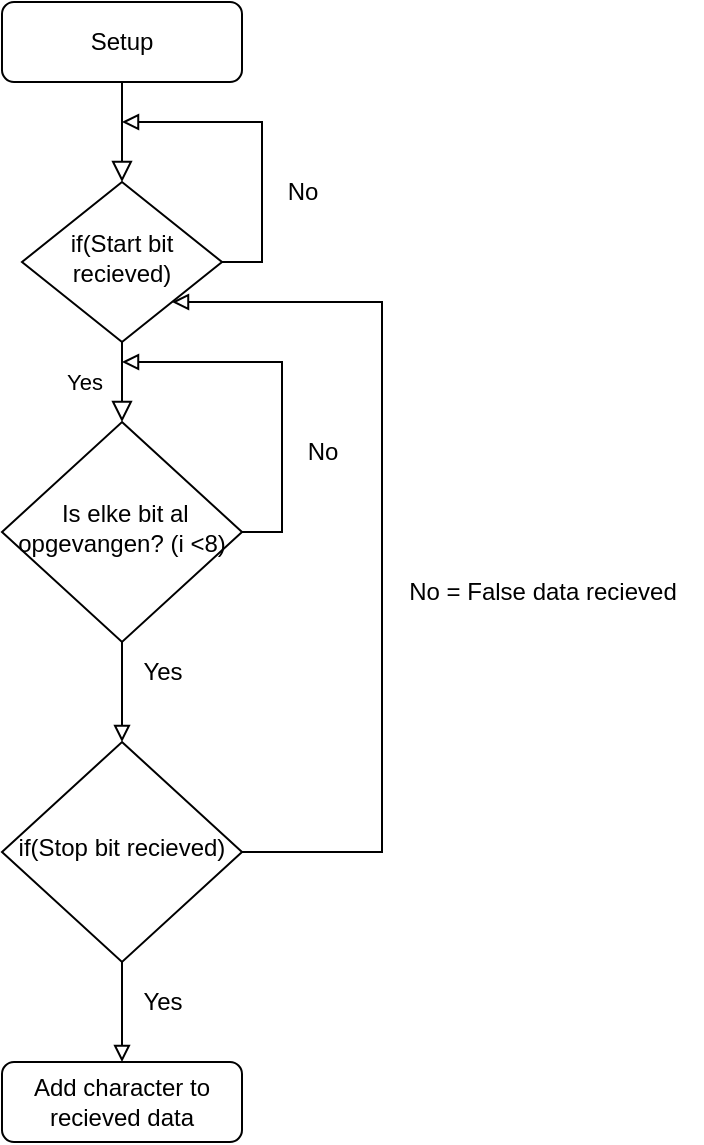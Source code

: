 <mxfile version="20.8.10" type="device"><diagram id="C5RBs43oDa-KdzZeNtuy" name="Page-1"><mxGraphModel dx="1036" dy="614" grid="1" gridSize="10" guides="1" tooltips="1" connect="1" arrows="1" fold="1" page="1" pageScale="1" pageWidth="827" pageHeight="1169" math="0" shadow="0"><root><mxCell id="WIyWlLk6GJQsqaUBKTNV-0"/><mxCell id="WIyWlLk6GJQsqaUBKTNV-1" parent="WIyWlLk6GJQsqaUBKTNV-0"/><mxCell id="WIyWlLk6GJQsqaUBKTNV-2" value="" style="rounded=0;html=1;jettySize=auto;orthogonalLoop=1;fontSize=11;endArrow=block;endFill=0;endSize=8;strokeWidth=1;shadow=0;labelBackgroundColor=none;edgeStyle=orthogonalEdgeStyle;" parent="WIyWlLk6GJQsqaUBKTNV-1" source="WIyWlLk6GJQsqaUBKTNV-3" target="WIyWlLk6GJQsqaUBKTNV-6" edge="1"><mxGeometry relative="1" as="geometry"/></mxCell><mxCell id="WIyWlLk6GJQsqaUBKTNV-3" value="Setup" style="rounded=1;whiteSpace=wrap;html=1;fontSize=12;glass=0;strokeWidth=1;shadow=0;" parent="WIyWlLk6GJQsqaUBKTNV-1" vertex="1"><mxGeometry x="160" y="80" width="120" height="40" as="geometry"/></mxCell><mxCell id="WIyWlLk6GJQsqaUBKTNV-4" value="Yes" style="rounded=0;html=1;jettySize=auto;orthogonalLoop=1;fontSize=11;endArrow=block;endFill=0;endSize=8;strokeWidth=1;shadow=0;labelBackgroundColor=none;edgeStyle=orthogonalEdgeStyle;" parent="WIyWlLk6GJQsqaUBKTNV-1" source="WIyWlLk6GJQsqaUBKTNV-6" edge="1"><mxGeometry y="-20" relative="1" as="geometry"><mxPoint as="offset"/><mxPoint x="220" y="290" as="targetPoint"/></mxGeometry></mxCell><mxCell id="Ik3pCFtnpGJrYyfuHaDh-0" style="edgeStyle=orthogonalEdgeStyle;rounded=0;orthogonalLoop=1;jettySize=auto;html=1;exitX=1;exitY=0.5;exitDx=0;exitDy=0;endArrow=block;endFill=0;" parent="WIyWlLk6GJQsqaUBKTNV-1" source="WIyWlLk6GJQsqaUBKTNV-6" edge="1"><mxGeometry relative="1" as="geometry"><mxPoint x="220" y="140" as="targetPoint"/><Array as="points"><mxPoint x="290" y="210"/><mxPoint x="290" y="140"/></Array></mxGeometry></mxCell><mxCell id="WIyWlLk6GJQsqaUBKTNV-6" value="if(Start bit recieved)" style="rhombus;whiteSpace=wrap;html=1;shadow=0;fontFamily=Helvetica;fontSize=12;align=center;strokeWidth=1;spacing=6;spacingTop=-4;" parent="WIyWlLk6GJQsqaUBKTNV-1" vertex="1"><mxGeometry x="170" y="170" width="100" height="80" as="geometry"/></mxCell><mxCell id="Ik3pCFtnpGJrYyfuHaDh-1" value="No" style="text;html=1;align=center;verticalAlign=middle;resizable=0;points=[];autosize=1;strokeColor=none;fillColor=none;" parent="WIyWlLk6GJQsqaUBKTNV-1" vertex="1"><mxGeometry x="290" y="160" width="40" height="30" as="geometry"/></mxCell><mxCell id="Ik3pCFtnpGJrYyfuHaDh-3" style="edgeStyle=orthogonalEdgeStyle;rounded=0;orthogonalLoop=1;jettySize=auto;html=1;exitX=0.5;exitY=1;exitDx=0;exitDy=0;entryX=0.5;entryY=0;entryDx=0;entryDy=0;endArrow=block;endFill=0;" parent="WIyWlLk6GJQsqaUBKTNV-1" source="Ik3pCFtnpGJrYyfuHaDh-2" target="Ik3pCFtnpGJrYyfuHaDh-4" edge="1"><mxGeometry relative="1" as="geometry"><mxPoint x="220" y="440" as="targetPoint"/></mxGeometry></mxCell><mxCell id="Ik3pCFtnpGJrYyfuHaDh-9" style="edgeStyle=orthogonalEdgeStyle;rounded=0;orthogonalLoop=1;jettySize=auto;html=1;exitX=1;exitY=0.5;exitDx=0;exitDy=0;endArrow=block;endFill=0;" parent="WIyWlLk6GJQsqaUBKTNV-1" source="Ik3pCFtnpGJrYyfuHaDh-2" edge="1"><mxGeometry relative="1" as="geometry"><mxPoint x="220" y="260" as="targetPoint"/><Array as="points"><mxPoint x="300" y="345"/><mxPoint x="300" y="260"/></Array></mxGeometry></mxCell><mxCell id="Ik3pCFtnpGJrYyfuHaDh-2" value="&amp;nbsp;Is elke bit al opgevangen? (i &amp;lt;8)" style="rhombus;whiteSpace=wrap;html=1;shadow=0;fontFamily=Helvetica;fontSize=12;align=center;strokeWidth=1;spacing=6;spacingTop=-4;" parent="WIyWlLk6GJQsqaUBKTNV-1" vertex="1"><mxGeometry x="160" y="290" width="120" height="110" as="geometry"/></mxCell><mxCell id="Ik3pCFtnpGJrYyfuHaDh-7" style="edgeStyle=orthogonalEdgeStyle;rounded=0;orthogonalLoop=1;jettySize=auto;html=1;exitX=0.5;exitY=1;exitDx=0;exitDy=0;entryX=0.5;entryY=0;entryDx=0;entryDy=0;endArrow=block;endFill=0;" parent="WIyWlLk6GJQsqaUBKTNV-1" source="Ik3pCFtnpGJrYyfuHaDh-4" target="Ik3pCFtnpGJrYyfuHaDh-6" edge="1"><mxGeometry relative="1" as="geometry"/></mxCell><mxCell id="Ik3pCFtnpGJrYyfuHaDh-11" style="edgeStyle=orthogonalEdgeStyle;rounded=0;orthogonalLoop=1;jettySize=auto;html=1;exitX=1;exitY=0.5;exitDx=0;exitDy=0;endArrow=block;endFill=0;entryX=1;entryY=1;entryDx=0;entryDy=0;" parent="WIyWlLk6GJQsqaUBKTNV-1" source="Ik3pCFtnpGJrYyfuHaDh-4" target="WIyWlLk6GJQsqaUBKTNV-6" edge="1"><mxGeometry relative="1" as="geometry"><mxPoint x="350" y="505" as="targetPoint"/><Array as="points"><mxPoint x="350" y="505"/><mxPoint x="350" y="230"/></Array></mxGeometry></mxCell><mxCell id="Ik3pCFtnpGJrYyfuHaDh-4" value="if(Stop bit recieved)" style="rhombus;whiteSpace=wrap;html=1;shadow=0;fontFamily=Helvetica;fontSize=12;align=center;strokeWidth=1;spacing=6;spacingTop=-4;" parent="WIyWlLk6GJQsqaUBKTNV-1" vertex="1"><mxGeometry x="160" y="450" width="120" height="110" as="geometry"/></mxCell><mxCell id="Ik3pCFtnpGJrYyfuHaDh-5" value="Yes" style="text;html=1;align=center;verticalAlign=middle;resizable=0;points=[];autosize=1;strokeColor=none;fillColor=none;" parent="WIyWlLk6GJQsqaUBKTNV-1" vertex="1"><mxGeometry x="220" y="400" width="40" height="30" as="geometry"/></mxCell><mxCell id="Ik3pCFtnpGJrYyfuHaDh-6" value="Add character to recieved data" style="rounded=1;whiteSpace=wrap;html=1;fontSize=12;glass=0;strokeWidth=1;shadow=0;" parent="WIyWlLk6GJQsqaUBKTNV-1" vertex="1"><mxGeometry x="160" y="610" width="120" height="40" as="geometry"/></mxCell><mxCell id="Ik3pCFtnpGJrYyfuHaDh-8" value="Yes" style="text;html=1;align=center;verticalAlign=middle;resizable=0;points=[];autosize=1;strokeColor=none;fillColor=none;" parent="WIyWlLk6GJQsqaUBKTNV-1" vertex="1"><mxGeometry x="220" y="565" width="40" height="30" as="geometry"/></mxCell><mxCell id="Ik3pCFtnpGJrYyfuHaDh-10" value="No" style="text;html=1;align=center;verticalAlign=middle;resizable=0;points=[];autosize=1;strokeColor=none;fillColor=none;" parent="WIyWlLk6GJQsqaUBKTNV-1" vertex="1"><mxGeometry x="300" y="290" width="40" height="30" as="geometry"/></mxCell><mxCell id="Ik3pCFtnpGJrYyfuHaDh-12" value="No = False data recieved" style="text;html=1;align=center;verticalAlign=middle;resizable=0;points=[];autosize=1;strokeColor=none;fillColor=none;" parent="WIyWlLk6GJQsqaUBKTNV-1" vertex="1"><mxGeometry x="350" y="360" width="160" height="30" as="geometry"/></mxCell></root></mxGraphModel></diagram></mxfile>